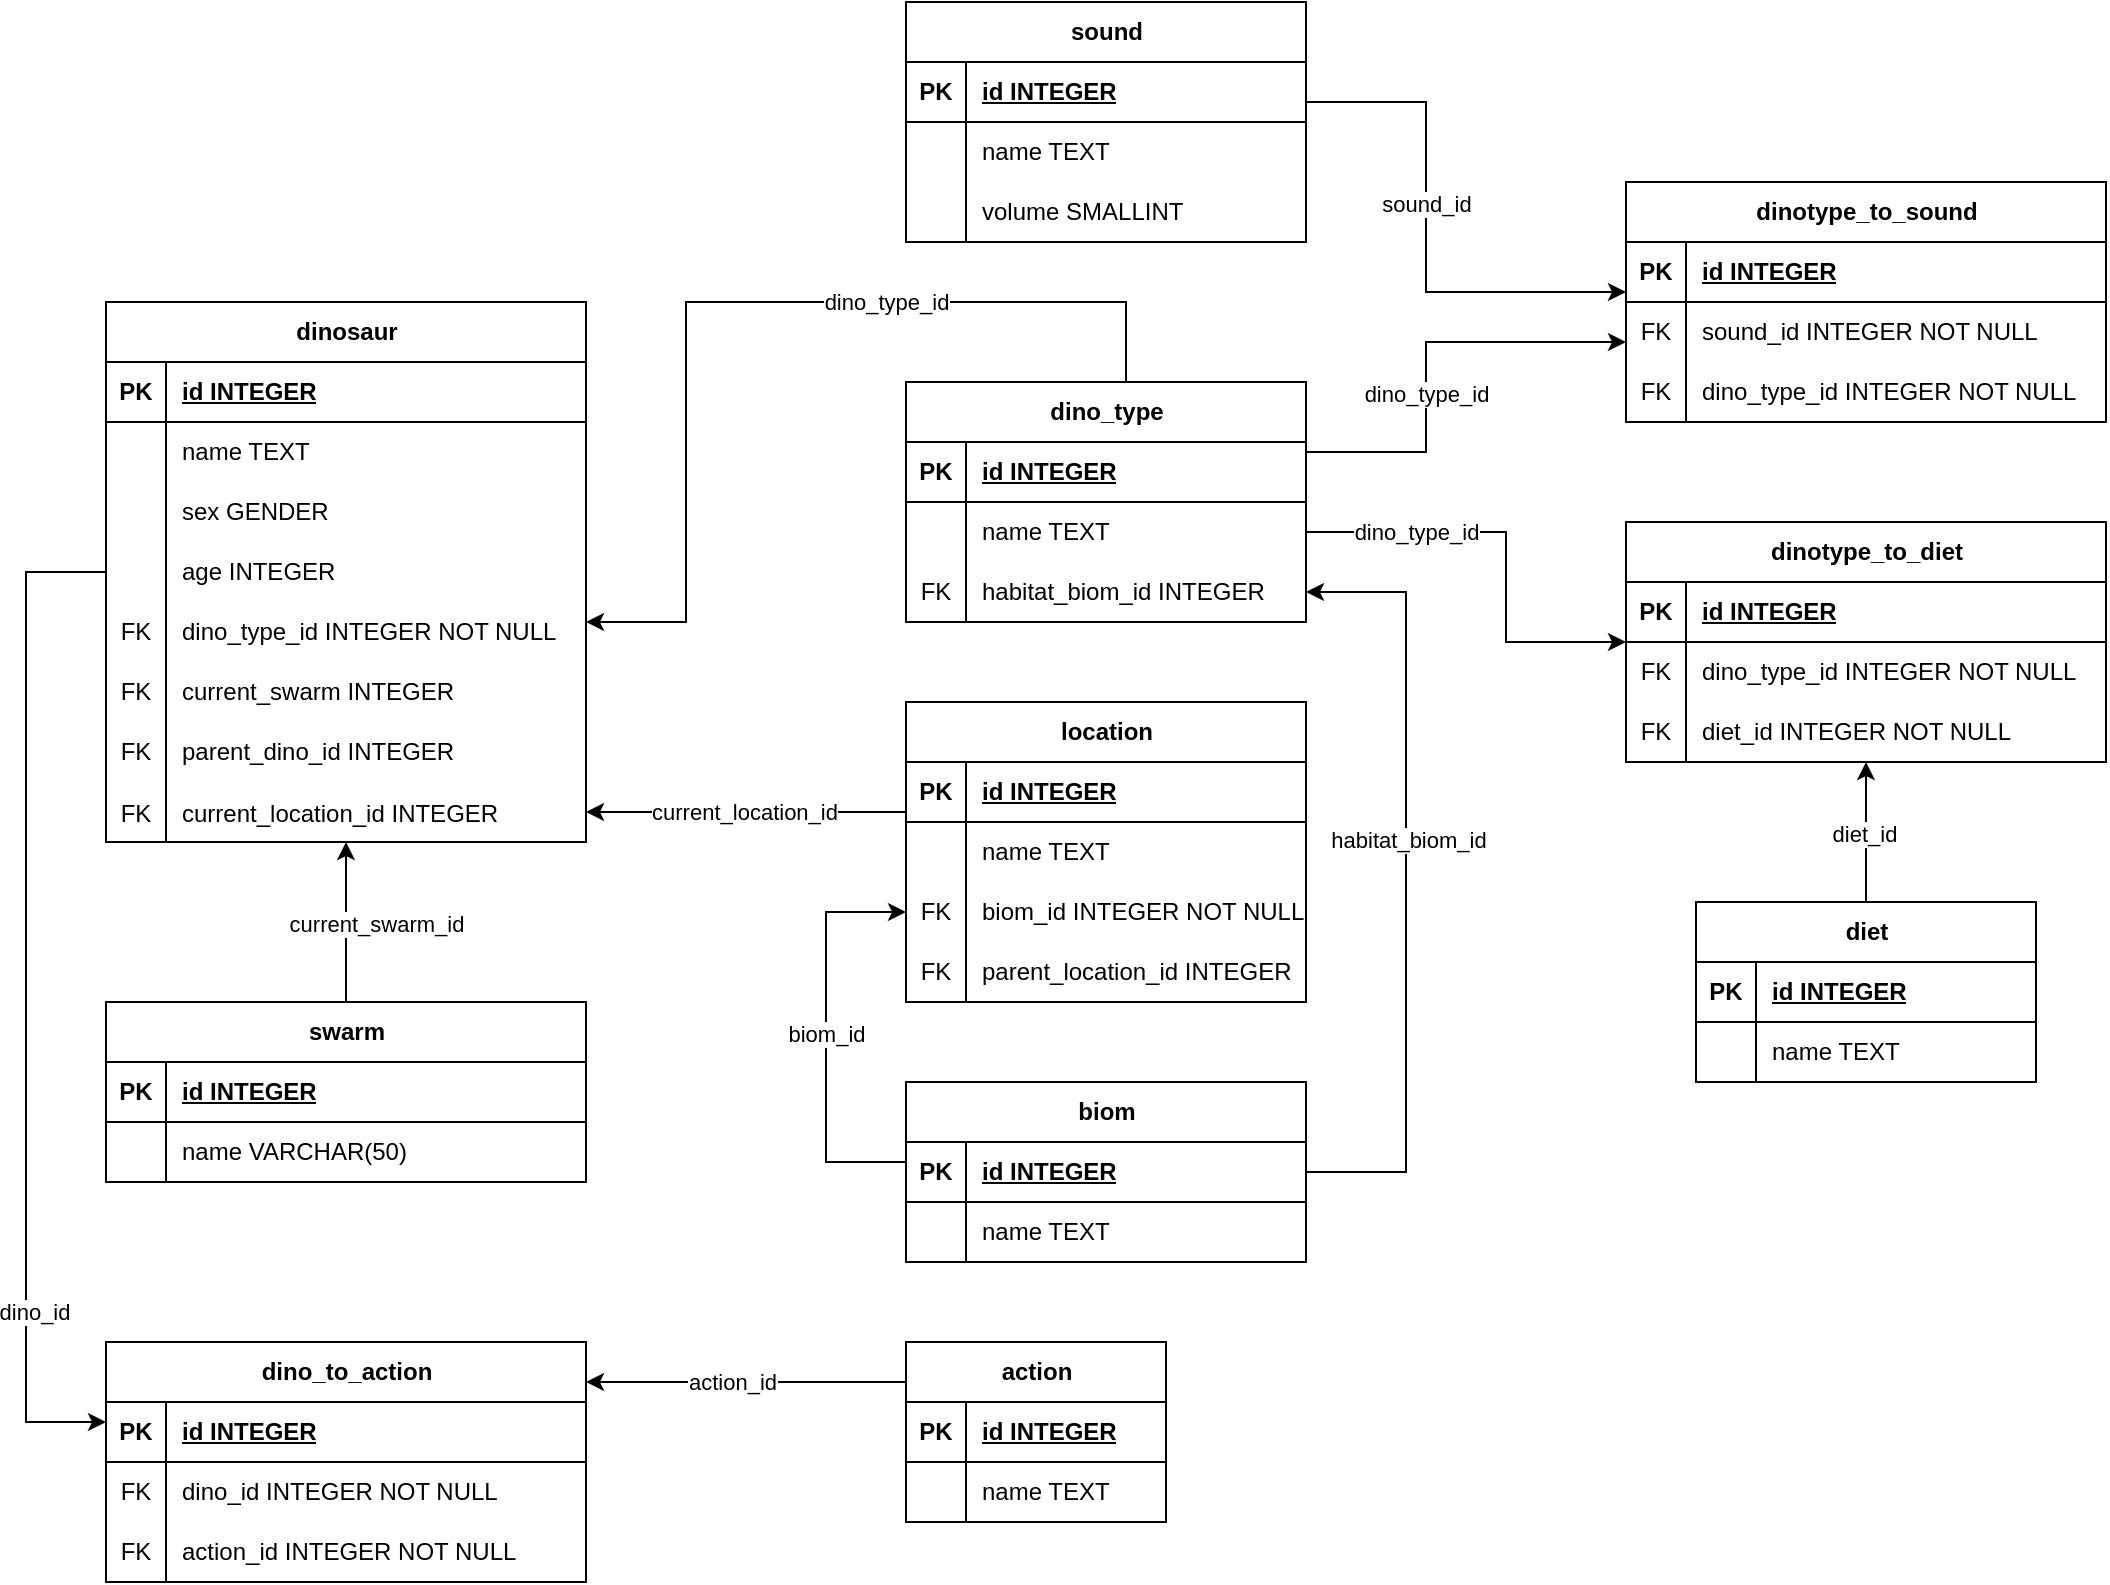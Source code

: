 <mxfile version="24.7.17">
  <diagram name="Страница — 1" id="tFJdSwRWNdkNcDaRXR78">
    <mxGraphModel dx="1434" dy="958" grid="1" gridSize="10" guides="1" tooltips="1" connect="1" arrows="1" fold="1" page="1" pageScale="1" pageWidth="1920" pageHeight="1200" math="0" shadow="0">
      <root>
        <mxCell id="0" />
        <mxCell id="1" parent="0" />
        <mxCell id="rh10mPKVx6EUhQ6byCLZ-1" style="edgeStyle=orthogonalEdgeStyle;rounded=0;orthogonalLoop=1;jettySize=auto;html=1;strokeColor=default;align=center;verticalAlign=middle;fontFamily=Helvetica;fontSize=11;fontColor=default;labelBackgroundColor=default;startArrow=classic;startFill=1;endArrow=none;endFill=0;" parent="1" source="rh10mPKVx6EUhQ6byCLZ-5" target="rh10mPKVx6EUhQ6byCLZ-47" edge="1">
          <mxGeometry relative="1" as="geometry">
            <Array as="points">
              <mxPoint x="640" y="640" />
              <mxPoint x="640" y="640" />
            </Array>
          </mxGeometry>
        </mxCell>
        <mxCell id="rh10mPKVx6EUhQ6byCLZ-2" value="current_swarm_id" style="edgeLabel;html=1;align=center;verticalAlign=middle;resizable=0;points=[];rounded=0;strokeColor=default;fontFamily=Helvetica;fontSize=11;fontColor=default;labelBackgroundColor=default;" parent="rh10mPKVx6EUhQ6byCLZ-1" vertex="1" connectable="0">
          <mxGeometry x="0.409" y="3" relative="1" as="geometry">
            <mxPoint x="12" y="-16" as="offset" />
          </mxGeometry>
        </mxCell>
        <mxCell id="rh10mPKVx6EUhQ6byCLZ-3" style="edgeStyle=orthogonalEdgeStyle;rounded=0;orthogonalLoop=1;jettySize=auto;html=1;strokeColor=default;align=center;verticalAlign=middle;fontFamily=Helvetica;fontSize=11;fontColor=default;labelBackgroundColor=default;startArrow=none;startFill=0;endArrow=classic;endFill=1;" parent="1" source="rh10mPKVx6EUhQ6byCLZ-5" target="rh10mPKVx6EUhQ6byCLZ-111" edge="1">
          <mxGeometry relative="1" as="geometry">
            <Array as="points">
              <mxPoint x="480" y="475" />
              <mxPoint x="480" y="900" />
            </Array>
          </mxGeometry>
        </mxCell>
        <mxCell id="rh10mPKVx6EUhQ6byCLZ-4" value="dino_id" style="edgeLabel;html=1;align=center;verticalAlign=middle;resizable=0;points=[];rounded=0;strokeColor=default;fontFamily=Helvetica;fontSize=11;fontColor=default;labelBackgroundColor=default;" parent="rh10mPKVx6EUhQ6byCLZ-3" vertex="1" connectable="0">
          <mxGeometry x="0.623" y="4" relative="1" as="geometry">
            <mxPoint as="offset" />
          </mxGeometry>
        </mxCell>
        <mxCell id="rh10mPKVx6EUhQ6byCLZ-5" value="dinosaur" style="shape=table;startSize=30;container=1;collapsible=1;childLayout=tableLayout;fixedRows=1;rowLines=0;fontStyle=1;align=center;resizeLast=1;html=1;" parent="1" vertex="1">
          <mxGeometry x="520" y="340" width="240" height="270" as="geometry" />
        </mxCell>
        <mxCell id="rh10mPKVx6EUhQ6byCLZ-6" value="" style="shape=tableRow;horizontal=0;startSize=0;swimlaneHead=0;swimlaneBody=0;fillColor=none;collapsible=0;dropTarget=0;points=[[0,0.5],[1,0.5]];portConstraint=eastwest;top=0;left=0;right=0;bottom=1;" parent="rh10mPKVx6EUhQ6byCLZ-5" vertex="1">
          <mxGeometry y="30" width="240" height="30" as="geometry" />
        </mxCell>
        <mxCell id="rh10mPKVx6EUhQ6byCLZ-7" value="PK" style="shape=partialRectangle;connectable=0;fillColor=none;top=0;left=0;bottom=0;right=0;fontStyle=1;overflow=hidden;whiteSpace=wrap;html=1;" parent="rh10mPKVx6EUhQ6byCLZ-6" vertex="1">
          <mxGeometry width="30" height="30" as="geometry">
            <mxRectangle width="30" height="30" as="alternateBounds" />
          </mxGeometry>
        </mxCell>
        <mxCell id="rh10mPKVx6EUhQ6byCLZ-8" value="id INTEGER" style="shape=partialRectangle;connectable=0;fillColor=none;top=0;left=0;bottom=0;right=0;align=left;spacingLeft=6;fontStyle=5;overflow=hidden;whiteSpace=wrap;html=1;" parent="rh10mPKVx6EUhQ6byCLZ-6" vertex="1">
          <mxGeometry x="30" width="210" height="30" as="geometry">
            <mxRectangle width="210" height="30" as="alternateBounds" />
          </mxGeometry>
        </mxCell>
        <mxCell id="rh10mPKVx6EUhQ6byCLZ-9" value="" style="shape=tableRow;horizontal=0;startSize=0;swimlaneHead=0;swimlaneBody=0;fillColor=none;collapsible=0;dropTarget=0;points=[[0,0.5],[1,0.5]];portConstraint=eastwest;top=0;left=0;right=0;bottom=0;" parent="rh10mPKVx6EUhQ6byCLZ-5" vertex="1">
          <mxGeometry y="60" width="240" height="30" as="geometry" />
        </mxCell>
        <mxCell id="rh10mPKVx6EUhQ6byCLZ-10" value="" style="shape=partialRectangle;connectable=0;fillColor=none;top=0;left=0;bottom=0;right=0;editable=1;overflow=hidden;whiteSpace=wrap;html=1;" parent="rh10mPKVx6EUhQ6byCLZ-9" vertex="1">
          <mxGeometry width="30" height="30" as="geometry">
            <mxRectangle width="30" height="30" as="alternateBounds" />
          </mxGeometry>
        </mxCell>
        <mxCell id="rh10mPKVx6EUhQ6byCLZ-11" value="name TEXT" style="shape=partialRectangle;connectable=0;fillColor=none;top=0;left=0;bottom=0;right=0;align=left;spacingLeft=6;overflow=hidden;whiteSpace=wrap;html=1;" parent="rh10mPKVx6EUhQ6byCLZ-9" vertex="1">
          <mxGeometry x="30" width="210" height="30" as="geometry">
            <mxRectangle width="210" height="30" as="alternateBounds" />
          </mxGeometry>
        </mxCell>
        <mxCell id="rh10mPKVx6EUhQ6byCLZ-12" value="" style="shape=tableRow;horizontal=0;startSize=0;swimlaneHead=0;swimlaneBody=0;fillColor=none;collapsible=0;dropTarget=0;points=[[0,0.5],[1,0.5]];portConstraint=eastwest;top=0;left=0;right=0;bottom=0;" parent="rh10mPKVx6EUhQ6byCLZ-5" vertex="1">
          <mxGeometry y="90" width="240" height="30" as="geometry" />
        </mxCell>
        <mxCell id="rh10mPKVx6EUhQ6byCLZ-13" value="" style="shape=partialRectangle;connectable=0;fillColor=none;top=0;left=0;bottom=0;right=0;editable=1;overflow=hidden;whiteSpace=wrap;html=1;" parent="rh10mPKVx6EUhQ6byCLZ-12" vertex="1">
          <mxGeometry width="30" height="30" as="geometry">
            <mxRectangle width="30" height="30" as="alternateBounds" />
          </mxGeometry>
        </mxCell>
        <mxCell id="rh10mPKVx6EUhQ6byCLZ-14" value="sex GENDER" style="shape=partialRectangle;connectable=0;fillColor=none;top=0;left=0;bottom=0;right=0;align=left;spacingLeft=6;overflow=hidden;whiteSpace=wrap;html=1;" parent="rh10mPKVx6EUhQ6byCLZ-12" vertex="1">
          <mxGeometry x="30" width="210" height="30" as="geometry">
            <mxRectangle width="210" height="30" as="alternateBounds" />
          </mxGeometry>
        </mxCell>
        <mxCell id="rh10mPKVx6EUhQ6byCLZ-15" value="" style="shape=tableRow;horizontal=0;startSize=0;swimlaneHead=0;swimlaneBody=0;fillColor=none;collapsible=0;dropTarget=0;points=[[0,0.5],[1,0.5]];portConstraint=eastwest;top=0;left=0;right=0;bottom=0;" parent="rh10mPKVx6EUhQ6byCLZ-5" vertex="1">
          <mxGeometry y="120" width="240" height="30" as="geometry" />
        </mxCell>
        <mxCell id="rh10mPKVx6EUhQ6byCLZ-16" value="" style="shape=partialRectangle;connectable=0;fillColor=none;top=0;left=0;bottom=0;right=0;editable=1;overflow=hidden;whiteSpace=wrap;html=1;" parent="rh10mPKVx6EUhQ6byCLZ-15" vertex="1">
          <mxGeometry width="30" height="30" as="geometry">
            <mxRectangle width="30" height="30" as="alternateBounds" />
          </mxGeometry>
        </mxCell>
        <mxCell id="rh10mPKVx6EUhQ6byCLZ-17" value="age INTEGER" style="shape=partialRectangle;connectable=0;fillColor=none;top=0;left=0;bottom=0;right=0;align=left;spacingLeft=6;overflow=hidden;whiteSpace=wrap;html=1;" parent="rh10mPKVx6EUhQ6byCLZ-15" vertex="1">
          <mxGeometry x="30" width="210" height="30" as="geometry">
            <mxRectangle width="210" height="30" as="alternateBounds" />
          </mxGeometry>
        </mxCell>
        <mxCell id="rh10mPKVx6EUhQ6byCLZ-18" value="" style="shape=tableRow;horizontal=0;startSize=0;swimlaneHead=0;swimlaneBody=0;fillColor=none;collapsible=0;dropTarget=0;points=[[0,0.5],[1,0.5]];portConstraint=eastwest;top=0;left=0;right=0;bottom=0;" parent="rh10mPKVx6EUhQ6byCLZ-5" vertex="1">
          <mxGeometry y="150" width="240" height="30" as="geometry" />
        </mxCell>
        <mxCell id="rh10mPKVx6EUhQ6byCLZ-19" value="FK" style="shape=partialRectangle;connectable=0;fillColor=none;top=0;left=0;bottom=0;right=0;fontStyle=0;overflow=hidden;whiteSpace=wrap;html=1;" parent="rh10mPKVx6EUhQ6byCLZ-18" vertex="1">
          <mxGeometry width="30" height="30" as="geometry">
            <mxRectangle width="30" height="30" as="alternateBounds" />
          </mxGeometry>
        </mxCell>
        <mxCell id="rh10mPKVx6EUhQ6byCLZ-20" value="dino_type_id INTEGER NOT NULL" style="shape=partialRectangle;connectable=0;fillColor=none;top=0;left=0;bottom=0;right=0;align=left;spacingLeft=6;fontStyle=0;overflow=hidden;whiteSpace=wrap;html=1;" parent="rh10mPKVx6EUhQ6byCLZ-18" vertex="1">
          <mxGeometry x="30" width="210" height="30" as="geometry">
            <mxRectangle width="210" height="30" as="alternateBounds" />
          </mxGeometry>
        </mxCell>
        <mxCell id="rh10mPKVx6EUhQ6byCLZ-21" value="" style="shape=tableRow;horizontal=0;startSize=0;swimlaneHead=0;swimlaneBody=0;fillColor=none;collapsible=0;dropTarget=0;points=[[0,0.5],[1,0.5]];portConstraint=eastwest;top=0;left=0;right=0;bottom=0;" parent="rh10mPKVx6EUhQ6byCLZ-5" vertex="1">
          <mxGeometry y="180" width="240" height="30" as="geometry" />
        </mxCell>
        <mxCell id="rh10mPKVx6EUhQ6byCLZ-22" value="FK" style="shape=partialRectangle;connectable=0;fillColor=none;top=0;left=0;bottom=0;right=0;fontStyle=0;overflow=hidden;whiteSpace=wrap;html=1;" parent="rh10mPKVx6EUhQ6byCLZ-21" vertex="1">
          <mxGeometry width="30" height="30" as="geometry">
            <mxRectangle width="30" height="30" as="alternateBounds" />
          </mxGeometry>
        </mxCell>
        <mxCell id="rh10mPKVx6EUhQ6byCLZ-23" value="current_swarm INTEGER" style="shape=partialRectangle;connectable=0;fillColor=none;top=0;left=0;bottom=0;right=0;align=left;spacingLeft=6;fontStyle=0;overflow=hidden;whiteSpace=wrap;html=1;" parent="rh10mPKVx6EUhQ6byCLZ-21" vertex="1">
          <mxGeometry x="30" width="210" height="30" as="geometry">
            <mxRectangle width="210" height="30" as="alternateBounds" />
          </mxGeometry>
        </mxCell>
        <mxCell id="rh10mPKVx6EUhQ6byCLZ-24" value="" style="shape=tableRow;horizontal=0;startSize=0;swimlaneHead=0;swimlaneBody=0;fillColor=none;collapsible=0;dropTarget=0;points=[[0,0.5],[1,0.5]];portConstraint=eastwest;top=0;left=0;right=0;bottom=0;" parent="rh10mPKVx6EUhQ6byCLZ-5" vertex="1">
          <mxGeometry y="210" width="240" height="30" as="geometry" />
        </mxCell>
        <mxCell id="rh10mPKVx6EUhQ6byCLZ-25" value="FK" style="shape=partialRectangle;connectable=0;fillColor=none;top=0;left=0;bottom=0;right=0;fontStyle=0;overflow=hidden;whiteSpace=wrap;html=1;" parent="rh10mPKVx6EUhQ6byCLZ-24" vertex="1">
          <mxGeometry width="30" height="30" as="geometry">
            <mxRectangle width="30" height="30" as="alternateBounds" />
          </mxGeometry>
        </mxCell>
        <mxCell id="rh10mPKVx6EUhQ6byCLZ-26" value="parent_dino_id INTEGER" style="shape=partialRectangle;connectable=0;fillColor=none;top=0;left=0;bottom=0;right=0;align=left;spacingLeft=6;fontStyle=0;overflow=hidden;whiteSpace=wrap;html=1;" parent="rh10mPKVx6EUhQ6byCLZ-24" vertex="1">
          <mxGeometry x="30" width="210" height="30" as="geometry">
            <mxRectangle width="210" height="30" as="alternateBounds" />
          </mxGeometry>
        </mxCell>
        <mxCell id="rh10mPKVx6EUhQ6byCLZ-27" value="" style="shape=tableRow;horizontal=0;startSize=0;swimlaneHead=0;swimlaneBody=0;fillColor=none;collapsible=0;dropTarget=0;points=[[0,0.5],[1,0.5]];portConstraint=eastwest;top=0;left=0;right=0;bottom=0;" parent="rh10mPKVx6EUhQ6byCLZ-5" vertex="1">
          <mxGeometry y="240" width="240" height="30" as="geometry" />
        </mxCell>
        <mxCell id="rh10mPKVx6EUhQ6byCLZ-28" value="FK" style="shape=partialRectangle;connectable=0;fillColor=none;top=0;left=0;bottom=0;right=0;editable=1;overflow=hidden;" parent="rh10mPKVx6EUhQ6byCLZ-27" vertex="1">
          <mxGeometry width="30" height="30" as="geometry">
            <mxRectangle width="30" height="30" as="alternateBounds" />
          </mxGeometry>
        </mxCell>
        <mxCell id="rh10mPKVx6EUhQ6byCLZ-29" value="current_location_id INTEGER" style="shape=partialRectangle;connectable=0;fillColor=none;top=0;left=0;bottom=0;right=0;align=left;spacingLeft=6;overflow=hidden;" parent="rh10mPKVx6EUhQ6byCLZ-27" vertex="1">
          <mxGeometry x="30" width="210" height="30" as="geometry">
            <mxRectangle width="210" height="30" as="alternateBounds" />
          </mxGeometry>
        </mxCell>
        <mxCell id="rh10mPKVx6EUhQ6byCLZ-30" style="edgeStyle=orthogonalEdgeStyle;rounded=0;orthogonalLoop=1;jettySize=auto;html=1;endArrow=classic;endFill=1;startArrow=none;startFill=0;" parent="1" source="rh10mPKVx6EUhQ6byCLZ-34" target="rh10mPKVx6EUhQ6byCLZ-5" edge="1">
          <mxGeometry relative="1" as="geometry">
            <Array as="points">
              <mxPoint x="1030" y="340" />
              <mxPoint x="810" y="340" />
              <mxPoint x="810" y="500" />
            </Array>
          </mxGeometry>
        </mxCell>
        <mxCell id="rh10mPKVx6EUhQ6byCLZ-31" value="dino_type_id" style="edgeLabel;html=1;align=center;verticalAlign=middle;resizable=0;points=[];" parent="rh10mPKVx6EUhQ6byCLZ-30" vertex="1" connectable="0">
          <mxGeometry x="0.012" relative="1" as="geometry">
            <mxPoint x="78" as="offset" />
          </mxGeometry>
        </mxCell>
        <mxCell id="rh10mPKVx6EUhQ6byCLZ-32" style="edgeStyle=orthogonalEdgeStyle;rounded=0;orthogonalLoop=1;jettySize=auto;html=1;strokeColor=default;align=center;verticalAlign=middle;fontFamily=Helvetica;fontSize=11;fontColor=default;labelBackgroundColor=default;startArrow=none;startFill=0;endArrow=classic;endFill=1;" parent="1" source="rh10mPKVx6EUhQ6byCLZ-34" target="rh10mPKVx6EUhQ6byCLZ-90" edge="1">
          <mxGeometry relative="1" as="geometry">
            <Array as="points">
              <mxPoint x="1180" y="415" />
              <mxPoint x="1180" y="360" />
            </Array>
          </mxGeometry>
        </mxCell>
        <mxCell id="rh10mPKVx6EUhQ6byCLZ-33" value="dino_type_id" style="edgeLabel;html=1;align=center;verticalAlign=middle;resizable=0;points=[];" parent="rh10mPKVx6EUhQ6byCLZ-32" vertex="1" connectable="0">
          <mxGeometry x="-0.03" relative="1" as="geometry">
            <mxPoint y="15" as="offset" />
          </mxGeometry>
        </mxCell>
        <mxCell id="rh10mPKVx6EUhQ6byCLZ-34" value="dino_type" style="shape=table;startSize=30;container=1;collapsible=1;childLayout=tableLayout;fixedRows=1;rowLines=0;fontStyle=1;align=center;resizeLast=1;html=1;" parent="1" vertex="1">
          <mxGeometry x="920" y="380" width="200" height="120" as="geometry" />
        </mxCell>
        <mxCell id="rh10mPKVx6EUhQ6byCLZ-35" value="" style="shape=tableRow;horizontal=0;startSize=0;swimlaneHead=0;swimlaneBody=0;fillColor=none;collapsible=0;dropTarget=0;points=[[0,0.5],[1,0.5]];portConstraint=eastwest;top=0;left=0;right=0;bottom=1;" parent="rh10mPKVx6EUhQ6byCLZ-34" vertex="1">
          <mxGeometry y="30" width="200" height="30" as="geometry" />
        </mxCell>
        <mxCell id="rh10mPKVx6EUhQ6byCLZ-36" value="PK" style="shape=partialRectangle;connectable=0;fillColor=none;top=0;left=0;bottom=0;right=0;fontStyle=1;overflow=hidden;whiteSpace=wrap;html=1;" parent="rh10mPKVx6EUhQ6byCLZ-35" vertex="1">
          <mxGeometry width="30" height="30" as="geometry">
            <mxRectangle width="30" height="30" as="alternateBounds" />
          </mxGeometry>
        </mxCell>
        <mxCell id="rh10mPKVx6EUhQ6byCLZ-37" value="id INTEGER" style="shape=partialRectangle;connectable=0;fillColor=none;top=0;left=0;bottom=0;right=0;align=left;spacingLeft=6;fontStyle=5;overflow=hidden;whiteSpace=wrap;html=1;" parent="rh10mPKVx6EUhQ6byCLZ-35" vertex="1">
          <mxGeometry x="30" width="170" height="30" as="geometry">
            <mxRectangle width="170" height="30" as="alternateBounds" />
          </mxGeometry>
        </mxCell>
        <mxCell id="rh10mPKVx6EUhQ6byCLZ-38" value="" style="shape=tableRow;horizontal=0;startSize=0;swimlaneHead=0;swimlaneBody=0;fillColor=none;collapsible=0;dropTarget=0;points=[[0,0.5],[1,0.5]];portConstraint=eastwest;top=0;left=0;right=0;bottom=0;" parent="rh10mPKVx6EUhQ6byCLZ-34" vertex="1">
          <mxGeometry y="60" width="200" height="30" as="geometry" />
        </mxCell>
        <mxCell id="rh10mPKVx6EUhQ6byCLZ-39" value="" style="shape=partialRectangle;connectable=0;fillColor=none;top=0;left=0;bottom=0;right=0;editable=1;overflow=hidden;whiteSpace=wrap;html=1;" parent="rh10mPKVx6EUhQ6byCLZ-38" vertex="1">
          <mxGeometry width="30" height="30" as="geometry">
            <mxRectangle width="30" height="30" as="alternateBounds" />
          </mxGeometry>
        </mxCell>
        <mxCell id="rh10mPKVx6EUhQ6byCLZ-40" value="name TEXT" style="shape=partialRectangle;connectable=0;fillColor=none;top=0;left=0;bottom=0;right=0;align=left;spacingLeft=6;overflow=hidden;whiteSpace=wrap;html=1;" parent="rh10mPKVx6EUhQ6byCLZ-38" vertex="1">
          <mxGeometry x="30" width="170" height="30" as="geometry">
            <mxRectangle width="170" height="30" as="alternateBounds" />
          </mxGeometry>
        </mxCell>
        <mxCell id="rh10mPKVx6EUhQ6byCLZ-44" value="" style="shape=tableRow;horizontal=0;startSize=0;swimlaneHead=0;swimlaneBody=0;fillColor=none;collapsible=0;dropTarget=0;points=[[0,0.5],[1,0.5]];portConstraint=eastwest;top=0;left=0;right=0;bottom=0;" parent="rh10mPKVx6EUhQ6byCLZ-34" vertex="1">
          <mxGeometry y="90" width="200" height="30" as="geometry" />
        </mxCell>
        <mxCell id="rh10mPKVx6EUhQ6byCLZ-45" value="FK" style="shape=partialRectangle;connectable=0;fillColor=none;top=0;left=0;bottom=0;right=0;editable=1;overflow=hidden;whiteSpace=wrap;html=1;" parent="rh10mPKVx6EUhQ6byCLZ-44" vertex="1">
          <mxGeometry width="30" height="30" as="geometry">
            <mxRectangle width="30" height="30" as="alternateBounds" />
          </mxGeometry>
        </mxCell>
        <mxCell id="rh10mPKVx6EUhQ6byCLZ-46" value="habitat_biom_id INTEGER" style="shape=partialRectangle;connectable=0;fillColor=none;top=0;left=0;bottom=0;right=0;align=left;spacingLeft=6;overflow=hidden;whiteSpace=wrap;html=1;" parent="rh10mPKVx6EUhQ6byCLZ-44" vertex="1">
          <mxGeometry x="30" width="170" height="30" as="geometry">
            <mxRectangle width="170" height="30" as="alternateBounds" />
          </mxGeometry>
        </mxCell>
        <mxCell id="rh10mPKVx6EUhQ6byCLZ-47" value="swarm" style="shape=table;startSize=30;container=1;collapsible=0;childLayout=tableLayout;fixedRows=0;rowLines=0;fontStyle=1;align=center;resizeLast=0;html=1;enumerate=0;resizeHeight=1;" parent="1" vertex="1">
          <mxGeometry x="520" y="690" width="240" height="90" as="geometry" />
        </mxCell>
        <mxCell id="rh10mPKVx6EUhQ6byCLZ-48" value="" style="shape=tableRow;horizontal=0;startSize=0;swimlaneHead=0;swimlaneBody=0;fillColor=none;collapsible=0;dropTarget=0;points=[[0,0.5],[1,0.5]];portConstraint=eastwest;top=0;left=0;right=0;bottom=1;" parent="rh10mPKVx6EUhQ6byCLZ-47" vertex="1">
          <mxGeometry y="30" width="240" height="30" as="geometry" />
        </mxCell>
        <mxCell id="rh10mPKVx6EUhQ6byCLZ-49" value="PK" style="shape=partialRectangle;connectable=0;fillColor=none;top=0;left=0;bottom=0;right=0;fontStyle=1;overflow=hidden;whiteSpace=wrap;html=1;" parent="rh10mPKVx6EUhQ6byCLZ-48" vertex="1">
          <mxGeometry width="30" height="30" as="geometry">
            <mxRectangle width="30" height="30" as="alternateBounds" />
          </mxGeometry>
        </mxCell>
        <mxCell id="rh10mPKVx6EUhQ6byCLZ-50" value="id INTEGER" style="shape=partialRectangle;connectable=0;fillColor=none;top=0;left=0;bottom=0;right=0;align=left;spacingLeft=6;fontStyle=5;overflow=hidden;whiteSpace=wrap;html=1;" parent="rh10mPKVx6EUhQ6byCLZ-48" vertex="1">
          <mxGeometry x="30" width="210" height="30" as="geometry">
            <mxRectangle width="210" height="30" as="alternateBounds" />
          </mxGeometry>
        </mxCell>
        <mxCell id="rh10mPKVx6EUhQ6byCLZ-51" value="" style="shape=tableRow;horizontal=0;startSize=0;swimlaneHead=0;swimlaneBody=0;fillColor=none;collapsible=0;dropTarget=0;points=[[0,0.5],[1,0.5]];portConstraint=eastwest;top=0;left=0;right=0;bottom=0;" parent="rh10mPKVx6EUhQ6byCLZ-47" vertex="1">
          <mxGeometry y="60" width="240" height="30" as="geometry" />
        </mxCell>
        <mxCell id="rh10mPKVx6EUhQ6byCLZ-52" value="" style="shape=partialRectangle;connectable=0;fillColor=none;top=0;left=0;bottom=0;right=0;editable=1;overflow=hidden;whiteSpace=wrap;html=1;" parent="rh10mPKVx6EUhQ6byCLZ-51" vertex="1">
          <mxGeometry width="30" height="30" as="geometry">
            <mxRectangle width="30" height="30" as="alternateBounds" />
          </mxGeometry>
        </mxCell>
        <mxCell id="rh10mPKVx6EUhQ6byCLZ-53" value="name VARCHAR(50)" style="shape=partialRectangle;connectable=0;fillColor=none;top=0;left=0;bottom=0;right=0;align=left;spacingLeft=6;overflow=hidden;whiteSpace=wrap;html=1;" parent="rh10mPKVx6EUhQ6byCLZ-51" vertex="1">
          <mxGeometry x="30" width="210" height="30" as="geometry">
            <mxRectangle width="210" height="30" as="alternateBounds" />
          </mxGeometry>
        </mxCell>
        <mxCell id="rh10mPKVx6EUhQ6byCLZ-54" style="edgeStyle=orthogonalEdgeStyle;rounded=0;orthogonalLoop=1;jettySize=auto;html=1;strokeColor=default;align=center;verticalAlign=middle;fontFamily=Helvetica;fontSize=11;fontColor=default;labelBackgroundColor=default;startArrow=none;startFill=0;endArrow=classic;endFill=1;" parent="1" source="rh10mPKVx6EUhQ6byCLZ-56" target="rh10mPKVx6EUhQ6byCLZ-27" edge="1">
          <mxGeometry relative="1" as="geometry">
            <Array as="points">
              <mxPoint x="840" y="595" />
              <mxPoint x="840" y="595" />
            </Array>
          </mxGeometry>
        </mxCell>
        <mxCell id="rh10mPKVx6EUhQ6byCLZ-55" value="current_location_id" style="edgeLabel;html=1;align=center;verticalAlign=middle;resizable=0;points=[];" parent="rh10mPKVx6EUhQ6byCLZ-54" vertex="1" connectable="0">
          <mxGeometry x="0.021" y="-1" relative="1" as="geometry">
            <mxPoint y="1" as="offset" />
          </mxGeometry>
        </mxCell>
        <mxCell id="rh10mPKVx6EUhQ6byCLZ-56" value="location" style="shape=table;startSize=30;container=1;collapsible=1;childLayout=tableLayout;fixedRows=1;rowLines=0;fontStyle=1;align=center;resizeLast=1;html=1;" parent="1" vertex="1">
          <mxGeometry x="920" y="540" width="200" height="150" as="geometry" />
        </mxCell>
        <mxCell id="rh10mPKVx6EUhQ6byCLZ-57" value="" style="shape=tableRow;horizontal=0;startSize=0;swimlaneHead=0;swimlaneBody=0;fillColor=none;collapsible=0;dropTarget=0;points=[[0,0.5],[1,0.5]];portConstraint=eastwest;top=0;left=0;right=0;bottom=1;" parent="rh10mPKVx6EUhQ6byCLZ-56" vertex="1">
          <mxGeometry y="30" width="200" height="30" as="geometry" />
        </mxCell>
        <mxCell id="rh10mPKVx6EUhQ6byCLZ-58" value="PK" style="shape=partialRectangle;connectable=0;fillColor=none;top=0;left=0;bottom=0;right=0;fontStyle=1;overflow=hidden;whiteSpace=wrap;html=1;" parent="rh10mPKVx6EUhQ6byCLZ-57" vertex="1">
          <mxGeometry width="30" height="30" as="geometry">
            <mxRectangle width="30" height="30" as="alternateBounds" />
          </mxGeometry>
        </mxCell>
        <mxCell id="rh10mPKVx6EUhQ6byCLZ-59" value="id INTEGER" style="shape=partialRectangle;connectable=0;fillColor=none;top=0;left=0;bottom=0;right=0;align=left;spacingLeft=6;fontStyle=5;overflow=hidden;whiteSpace=wrap;html=1;" parent="rh10mPKVx6EUhQ6byCLZ-57" vertex="1">
          <mxGeometry x="30" width="170" height="30" as="geometry">
            <mxRectangle width="170" height="30" as="alternateBounds" />
          </mxGeometry>
        </mxCell>
        <mxCell id="rh10mPKVx6EUhQ6byCLZ-60" value="" style="shape=tableRow;horizontal=0;startSize=0;swimlaneHead=0;swimlaneBody=0;fillColor=none;collapsible=0;dropTarget=0;points=[[0,0.5],[1,0.5]];portConstraint=eastwest;top=0;left=0;right=0;bottom=0;" parent="rh10mPKVx6EUhQ6byCLZ-56" vertex="1">
          <mxGeometry y="60" width="200" height="30" as="geometry" />
        </mxCell>
        <mxCell id="rh10mPKVx6EUhQ6byCLZ-61" value="" style="shape=partialRectangle;connectable=0;fillColor=none;top=0;left=0;bottom=0;right=0;editable=1;overflow=hidden;whiteSpace=wrap;html=1;" parent="rh10mPKVx6EUhQ6byCLZ-60" vertex="1">
          <mxGeometry width="30" height="30" as="geometry">
            <mxRectangle width="30" height="30" as="alternateBounds" />
          </mxGeometry>
        </mxCell>
        <mxCell id="rh10mPKVx6EUhQ6byCLZ-62" value="name TEXT" style="shape=partialRectangle;connectable=0;fillColor=none;top=0;left=0;bottom=0;right=0;align=left;spacingLeft=6;overflow=hidden;whiteSpace=wrap;html=1;noLabel=0;portConstraintRotation=0;" parent="rh10mPKVx6EUhQ6byCLZ-60" vertex="1">
          <mxGeometry x="30" width="170" height="30" as="geometry">
            <mxRectangle width="170" height="30" as="alternateBounds" />
          </mxGeometry>
        </mxCell>
        <mxCell id="rh10mPKVx6EUhQ6byCLZ-63" value="" style="shape=tableRow;horizontal=0;startSize=0;swimlaneHead=0;swimlaneBody=0;fillColor=none;collapsible=0;dropTarget=0;points=[[0,0.5],[1,0.5]];portConstraint=eastwest;top=0;left=0;right=0;bottom=0;" parent="rh10mPKVx6EUhQ6byCLZ-56" vertex="1">
          <mxGeometry y="90" width="200" height="30" as="geometry" />
        </mxCell>
        <mxCell id="rh10mPKVx6EUhQ6byCLZ-64" value="FK" style="shape=partialRectangle;connectable=0;fillColor=none;top=0;left=0;bottom=0;right=0;editable=1;overflow=hidden;whiteSpace=wrap;html=1;" parent="rh10mPKVx6EUhQ6byCLZ-63" vertex="1">
          <mxGeometry width="30" height="30" as="geometry">
            <mxRectangle width="30" height="30" as="alternateBounds" />
          </mxGeometry>
        </mxCell>
        <mxCell id="rh10mPKVx6EUhQ6byCLZ-65" value="biom_id INTEGER NOT NULL" style="shape=partialRectangle;connectable=0;fillColor=none;top=0;left=0;bottom=0;right=0;align=left;spacingLeft=6;overflow=hidden;whiteSpace=wrap;html=1;" parent="rh10mPKVx6EUhQ6byCLZ-63" vertex="1">
          <mxGeometry x="30" width="170" height="30" as="geometry">
            <mxRectangle width="170" height="30" as="alternateBounds" />
          </mxGeometry>
        </mxCell>
        <mxCell id="rh10mPKVx6EUhQ6byCLZ-66" style="shape=tableRow;horizontal=0;startSize=0;swimlaneHead=0;swimlaneBody=0;fillColor=none;collapsible=0;dropTarget=0;points=[[0,0.5],[1,0.5]];portConstraint=eastwest;top=0;left=0;right=0;bottom=0;" parent="rh10mPKVx6EUhQ6byCLZ-56" vertex="1">
          <mxGeometry y="120" width="200" height="30" as="geometry" />
        </mxCell>
        <mxCell id="rh10mPKVx6EUhQ6byCLZ-67" value="FK" style="shape=partialRectangle;connectable=0;fillColor=none;top=0;left=0;bottom=0;right=0;editable=1;overflow=hidden;whiteSpace=wrap;html=1;" parent="rh10mPKVx6EUhQ6byCLZ-66" vertex="1">
          <mxGeometry width="30" height="30" as="geometry">
            <mxRectangle width="30" height="30" as="alternateBounds" />
          </mxGeometry>
        </mxCell>
        <mxCell id="rh10mPKVx6EUhQ6byCLZ-68" value="parent_location_id INTEGER" style="shape=partialRectangle;connectable=0;fillColor=none;top=0;left=0;bottom=0;right=0;align=left;spacingLeft=6;overflow=hidden;whiteSpace=wrap;html=1;" parent="rh10mPKVx6EUhQ6byCLZ-66" vertex="1">
          <mxGeometry x="30" width="170" height="30" as="geometry">
            <mxRectangle width="170" height="30" as="alternateBounds" />
          </mxGeometry>
        </mxCell>
        <mxCell id="rh10mPKVx6EUhQ6byCLZ-69" style="edgeStyle=orthogonalEdgeStyle;rounded=0;orthogonalLoop=1;jettySize=auto;html=1;strokeColor=default;align=center;verticalAlign=middle;fontFamily=Helvetica;fontSize=11;fontColor=default;labelBackgroundColor=default;startArrow=none;startFill=0;endArrow=classic;endFill=1;" parent="1" source="rh10mPKVx6EUhQ6byCLZ-71" target="rh10mPKVx6EUhQ6byCLZ-63" edge="1">
          <mxGeometry relative="1" as="geometry">
            <Array as="points">
              <mxPoint x="880" y="770" />
              <mxPoint x="880" y="645" />
            </Array>
          </mxGeometry>
        </mxCell>
        <mxCell id="rh10mPKVx6EUhQ6byCLZ-70" value="biom_id" style="edgeLabel;html=1;align=center;verticalAlign=middle;resizable=0;points=[];" parent="rh10mPKVx6EUhQ6byCLZ-69" vertex="1" connectable="0">
          <mxGeometry x="0.146" relative="1" as="geometry">
            <mxPoint y="13" as="offset" />
          </mxGeometry>
        </mxCell>
        <mxCell id="rh10mPKVx6EUhQ6byCLZ-71" value="biom" style="shape=table;startSize=30;container=1;collapsible=1;childLayout=tableLayout;fixedRows=1;rowLines=0;fontStyle=1;align=center;resizeLast=1;html=1;" parent="1" vertex="1">
          <mxGeometry x="920" y="730" width="200" height="90" as="geometry" />
        </mxCell>
        <mxCell id="rh10mPKVx6EUhQ6byCLZ-72" value="" style="shape=tableRow;horizontal=0;startSize=0;swimlaneHead=0;swimlaneBody=0;fillColor=none;collapsible=0;dropTarget=0;points=[[0,0.5],[1,0.5]];portConstraint=eastwest;top=0;left=0;right=0;bottom=1;" parent="rh10mPKVx6EUhQ6byCLZ-71" vertex="1">
          <mxGeometry y="30" width="200" height="30" as="geometry" />
        </mxCell>
        <mxCell id="rh10mPKVx6EUhQ6byCLZ-73" value="PK" style="shape=partialRectangle;connectable=0;fillColor=none;top=0;left=0;bottom=0;right=0;fontStyle=1;overflow=hidden;whiteSpace=wrap;html=1;" parent="rh10mPKVx6EUhQ6byCLZ-72" vertex="1">
          <mxGeometry width="30" height="30" as="geometry">
            <mxRectangle width="30" height="30" as="alternateBounds" />
          </mxGeometry>
        </mxCell>
        <mxCell id="rh10mPKVx6EUhQ6byCLZ-74" value="id INTEGER" style="shape=partialRectangle;connectable=0;fillColor=none;top=0;left=0;bottom=0;right=0;align=left;spacingLeft=6;fontStyle=5;overflow=hidden;whiteSpace=wrap;html=1;" parent="rh10mPKVx6EUhQ6byCLZ-72" vertex="1">
          <mxGeometry x="30" width="170" height="30" as="geometry">
            <mxRectangle width="170" height="30" as="alternateBounds" />
          </mxGeometry>
        </mxCell>
        <mxCell id="rh10mPKVx6EUhQ6byCLZ-75" value="" style="shape=tableRow;horizontal=0;startSize=0;swimlaneHead=0;swimlaneBody=0;fillColor=none;collapsible=0;dropTarget=0;points=[[0,0.5],[1,0.5]];portConstraint=eastwest;top=0;left=0;right=0;bottom=0;" parent="rh10mPKVx6EUhQ6byCLZ-71" vertex="1">
          <mxGeometry y="60" width="200" height="30" as="geometry" />
        </mxCell>
        <mxCell id="rh10mPKVx6EUhQ6byCLZ-76" value="" style="shape=partialRectangle;connectable=0;fillColor=none;top=0;left=0;bottom=0;right=0;editable=1;overflow=hidden;whiteSpace=wrap;html=1;" parent="rh10mPKVx6EUhQ6byCLZ-75" vertex="1">
          <mxGeometry width="30" height="30" as="geometry">
            <mxRectangle width="30" height="30" as="alternateBounds" />
          </mxGeometry>
        </mxCell>
        <mxCell id="rh10mPKVx6EUhQ6byCLZ-77" value="name TEXT" style="shape=partialRectangle;connectable=0;fillColor=none;top=0;left=0;bottom=0;right=0;align=left;spacingLeft=6;overflow=hidden;whiteSpace=wrap;html=1;noLabel=0;portConstraintRotation=0;" parent="rh10mPKVx6EUhQ6byCLZ-75" vertex="1">
          <mxGeometry x="30" width="170" height="30" as="geometry">
            <mxRectangle width="170" height="30" as="alternateBounds" />
          </mxGeometry>
        </mxCell>
        <mxCell id="rh10mPKVx6EUhQ6byCLZ-78" style="edgeStyle=orthogonalEdgeStyle;rounded=0;orthogonalLoop=1;jettySize=auto;html=1;strokeColor=default;align=center;verticalAlign=middle;fontFamily=Helvetica;fontSize=11;fontColor=default;labelBackgroundColor=default;startArrow=none;startFill=0;endArrow=classic;endFill=1;" parent="1" source="rh10mPKVx6EUhQ6byCLZ-80" target="rh10mPKVx6EUhQ6byCLZ-90" edge="1">
          <mxGeometry relative="1" as="geometry">
            <Array as="points">
              <mxPoint x="1180" y="240" />
              <mxPoint x="1180" y="335" />
            </Array>
          </mxGeometry>
        </mxCell>
        <mxCell id="rh10mPKVx6EUhQ6byCLZ-79" value="sound_id" style="edgeLabel;html=1;align=center;verticalAlign=middle;resizable=0;points=[];rounded=0;strokeColor=default;fontFamily=Helvetica;fontSize=11;fontColor=default;labelBackgroundColor=default;" parent="rh10mPKVx6EUhQ6byCLZ-78" vertex="1" connectable="0">
          <mxGeometry x="0.065" y="2" relative="1" as="geometry">
            <mxPoint x="-2" y="-25" as="offset" />
          </mxGeometry>
        </mxCell>
        <mxCell id="rh10mPKVx6EUhQ6byCLZ-80" value="sound" style="shape=table;startSize=30;container=1;collapsible=1;childLayout=tableLayout;fixedRows=1;rowLines=0;fontStyle=1;align=center;resizeLast=1;html=1;" parent="1" vertex="1">
          <mxGeometry x="920" y="190" width="200" height="120" as="geometry" />
        </mxCell>
        <mxCell id="rh10mPKVx6EUhQ6byCLZ-81" value="" style="shape=tableRow;horizontal=0;startSize=0;swimlaneHead=0;swimlaneBody=0;fillColor=none;collapsible=0;dropTarget=0;points=[[0,0.5],[1,0.5]];portConstraint=eastwest;top=0;left=0;right=0;bottom=1;" parent="rh10mPKVx6EUhQ6byCLZ-80" vertex="1">
          <mxGeometry y="30" width="200" height="30" as="geometry" />
        </mxCell>
        <mxCell id="rh10mPKVx6EUhQ6byCLZ-82" value="PK" style="shape=partialRectangle;connectable=0;fillColor=none;top=0;left=0;bottom=0;right=0;fontStyle=1;overflow=hidden;whiteSpace=wrap;html=1;" parent="rh10mPKVx6EUhQ6byCLZ-81" vertex="1">
          <mxGeometry width="30" height="30" as="geometry">
            <mxRectangle width="30" height="30" as="alternateBounds" />
          </mxGeometry>
        </mxCell>
        <mxCell id="rh10mPKVx6EUhQ6byCLZ-83" value="id INTEGER" style="shape=partialRectangle;connectable=0;fillColor=none;top=0;left=0;bottom=0;right=0;align=left;spacingLeft=6;fontStyle=5;overflow=hidden;whiteSpace=wrap;html=1;" parent="rh10mPKVx6EUhQ6byCLZ-81" vertex="1">
          <mxGeometry x="30" width="170" height="30" as="geometry">
            <mxRectangle width="170" height="30" as="alternateBounds" />
          </mxGeometry>
        </mxCell>
        <mxCell id="rh10mPKVx6EUhQ6byCLZ-84" value="" style="shape=tableRow;horizontal=0;startSize=0;swimlaneHead=0;swimlaneBody=0;fillColor=none;collapsible=0;dropTarget=0;points=[[0,0.5],[1,0.5]];portConstraint=eastwest;top=0;left=0;right=0;bottom=0;" parent="rh10mPKVx6EUhQ6byCLZ-80" vertex="1">
          <mxGeometry y="60" width="200" height="30" as="geometry" />
        </mxCell>
        <mxCell id="rh10mPKVx6EUhQ6byCLZ-85" value="" style="shape=partialRectangle;connectable=0;fillColor=none;top=0;left=0;bottom=0;right=0;editable=1;overflow=hidden;whiteSpace=wrap;html=1;" parent="rh10mPKVx6EUhQ6byCLZ-84" vertex="1">
          <mxGeometry width="30" height="30" as="geometry">
            <mxRectangle width="30" height="30" as="alternateBounds" />
          </mxGeometry>
        </mxCell>
        <mxCell id="rh10mPKVx6EUhQ6byCLZ-86" value="name TEXT" style="shape=partialRectangle;connectable=0;fillColor=none;top=0;left=0;bottom=0;right=0;align=left;spacingLeft=6;overflow=hidden;whiteSpace=wrap;html=1;noLabel=0;portConstraintRotation=0;" parent="rh10mPKVx6EUhQ6byCLZ-84" vertex="1">
          <mxGeometry x="30" width="170" height="30" as="geometry">
            <mxRectangle width="170" height="30" as="alternateBounds" />
          </mxGeometry>
        </mxCell>
        <mxCell id="rh10mPKVx6EUhQ6byCLZ-87" style="shape=tableRow;horizontal=0;startSize=0;swimlaneHead=0;swimlaneBody=0;fillColor=none;collapsible=0;dropTarget=0;points=[[0,0.5],[1,0.5]];portConstraint=eastwest;top=0;left=0;right=0;bottom=0;" parent="rh10mPKVx6EUhQ6byCLZ-80" vertex="1">
          <mxGeometry y="90" width="200" height="30" as="geometry" />
        </mxCell>
        <mxCell id="rh10mPKVx6EUhQ6byCLZ-88" style="shape=partialRectangle;connectable=0;fillColor=none;top=0;left=0;bottom=0;right=0;editable=1;overflow=hidden;whiteSpace=wrap;html=1;" parent="rh10mPKVx6EUhQ6byCLZ-87" vertex="1">
          <mxGeometry width="30" height="30" as="geometry">
            <mxRectangle width="30" height="30" as="alternateBounds" />
          </mxGeometry>
        </mxCell>
        <mxCell id="rh10mPKVx6EUhQ6byCLZ-89" value="volume SMALLINT" style="shape=partialRectangle;connectable=0;fillColor=none;top=0;left=0;bottom=0;right=0;align=left;spacingLeft=6;overflow=hidden;whiteSpace=wrap;html=1;noLabel=0;portConstraintRotation=0;" parent="rh10mPKVx6EUhQ6byCLZ-87" vertex="1">
          <mxGeometry x="30" width="170" height="30" as="geometry">
            <mxRectangle width="170" height="30" as="alternateBounds" />
          </mxGeometry>
        </mxCell>
        <mxCell id="rh10mPKVx6EUhQ6byCLZ-90" value="dinotype_to_sound" style="shape=table;startSize=30;container=1;collapsible=1;childLayout=tableLayout;fixedRows=1;rowLines=0;fontStyle=1;align=center;resizeLast=1;html=1;" parent="1" vertex="1">
          <mxGeometry x="1280" y="280" width="240" height="120" as="geometry" />
        </mxCell>
        <mxCell id="rh10mPKVx6EUhQ6byCLZ-91" value="" style="shape=tableRow;horizontal=0;startSize=0;swimlaneHead=0;swimlaneBody=0;fillColor=none;collapsible=0;dropTarget=0;points=[[0,0.5],[1,0.5]];portConstraint=eastwest;top=0;left=0;right=0;bottom=1;" parent="rh10mPKVx6EUhQ6byCLZ-90" vertex="1">
          <mxGeometry y="30" width="240" height="30" as="geometry" />
        </mxCell>
        <mxCell id="rh10mPKVx6EUhQ6byCLZ-92" value="PK" style="shape=partialRectangle;connectable=0;fillColor=none;top=0;left=0;bottom=0;right=0;fontStyle=1;overflow=hidden;whiteSpace=wrap;html=1;" parent="rh10mPKVx6EUhQ6byCLZ-91" vertex="1">
          <mxGeometry width="30" height="30" as="geometry">
            <mxRectangle width="30" height="30" as="alternateBounds" />
          </mxGeometry>
        </mxCell>
        <mxCell id="rh10mPKVx6EUhQ6byCLZ-93" value="id INTEGER" style="shape=partialRectangle;connectable=0;fillColor=none;top=0;left=0;bottom=0;right=0;align=left;spacingLeft=6;fontStyle=5;overflow=hidden;whiteSpace=wrap;html=1;" parent="rh10mPKVx6EUhQ6byCLZ-91" vertex="1">
          <mxGeometry x="30" width="210" height="30" as="geometry">
            <mxRectangle width="210" height="30" as="alternateBounds" />
          </mxGeometry>
        </mxCell>
        <mxCell id="rh10mPKVx6EUhQ6byCLZ-94" style="shape=tableRow;horizontal=0;startSize=0;swimlaneHead=0;swimlaneBody=0;fillColor=none;collapsible=0;dropTarget=0;points=[[0,0.5],[1,0.5]];portConstraint=eastwest;top=0;left=0;right=0;bottom=0;" parent="rh10mPKVx6EUhQ6byCLZ-90" vertex="1">
          <mxGeometry y="60" width="240" height="30" as="geometry" />
        </mxCell>
        <mxCell id="rh10mPKVx6EUhQ6byCLZ-95" value="FK" style="shape=partialRectangle;connectable=0;fillColor=none;top=0;left=0;bottom=0;right=0;editable=1;overflow=hidden;whiteSpace=wrap;html=1;" parent="rh10mPKVx6EUhQ6byCLZ-94" vertex="1">
          <mxGeometry width="30" height="30" as="geometry">
            <mxRectangle width="30" height="30" as="alternateBounds" />
          </mxGeometry>
        </mxCell>
        <mxCell id="rh10mPKVx6EUhQ6byCLZ-96" value="sound_id INTEGER NOT NULL" style="shape=partialRectangle;connectable=0;fillColor=none;top=0;left=0;bottom=0;right=0;align=left;spacingLeft=6;overflow=hidden;whiteSpace=wrap;html=1;noLabel=0;portConstraintRotation=0;" parent="rh10mPKVx6EUhQ6byCLZ-94" vertex="1">
          <mxGeometry x="30" width="210" height="30" as="geometry">
            <mxRectangle width="210" height="30" as="alternateBounds" />
          </mxGeometry>
        </mxCell>
        <mxCell id="rh10mPKVx6EUhQ6byCLZ-97" value="" style="shape=tableRow;horizontal=0;startSize=0;swimlaneHead=0;swimlaneBody=0;fillColor=none;collapsible=0;dropTarget=0;points=[[0,0.5],[1,0.5]];portConstraint=eastwest;top=0;left=0;right=0;bottom=0;" parent="rh10mPKVx6EUhQ6byCLZ-90" vertex="1">
          <mxGeometry y="90" width="240" height="30" as="geometry" />
        </mxCell>
        <mxCell id="rh10mPKVx6EUhQ6byCLZ-98" value="FK" style="shape=partialRectangle;connectable=0;fillColor=none;top=0;left=0;bottom=0;right=0;editable=1;overflow=hidden;whiteSpace=wrap;html=1;" parent="rh10mPKVx6EUhQ6byCLZ-97" vertex="1">
          <mxGeometry width="30" height="30" as="geometry">
            <mxRectangle width="30" height="30" as="alternateBounds" />
          </mxGeometry>
        </mxCell>
        <mxCell id="rh10mPKVx6EUhQ6byCLZ-99" value="dino_type_id INTEGER NOT NULL" style="shape=partialRectangle;connectable=0;fillColor=none;top=0;left=0;bottom=0;right=0;align=left;spacingLeft=6;overflow=hidden;whiteSpace=wrap;html=1;noLabel=0;portConstraintRotation=0;" parent="rh10mPKVx6EUhQ6byCLZ-97" vertex="1">
          <mxGeometry x="30" width="210" height="30" as="geometry">
            <mxRectangle width="210" height="30" as="alternateBounds" />
          </mxGeometry>
        </mxCell>
        <mxCell id="rh10mPKVx6EUhQ6byCLZ-100" style="edgeStyle=orthogonalEdgeStyle;rounded=0;orthogonalLoop=1;jettySize=auto;html=1;strokeColor=default;align=center;verticalAlign=middle;fontFamily=Helvetica;fontSize=11;fontColor=default;labelBackgroundColor=default;startArrow=none;startFill=0;endArrow=classic;endFill=1;" parent="1" source="rh10mPKVx6EUhQ6byCLZ-72" target="rh10mPKVx6EUhQ6byCLZ-44" edge="1">
          <mxGeometry relative="1" as="geometry">
            <Array as="points">
              <mxPoint x="1170" y="775" />
              <mxPoint x="1170" y="485" />
            </Array>
          </mxGeometry>
        </mxCell>
        <mxCell id="rh10mPKVx6EUhQ6byCLZ-101" value="habitat_biom_id" style="edgeLabel;html=1;align=center;verticalAlign=middle;resizable=0;points=[];rounded=0;strokeColor=default;fontFamily=Helvetica;fontSize=11;fontColor=default;labelBackgroundColor=default;" parent="rh10mPKVx6EUhQ6byCLZ-100" vertex="1" connectable="0">
          <mxGeometry x="0.11" y="-1" relative="1" as="geometry">
            <mxPoint as="offset" />
          </mxGeometry>
        </mxCell>
        <mxCell id="rh10mPKVx6EUhQ6byCLZ-102" style="edgeStyle=orthogonalEdgeStyle;rounded=0;orthogonalLoop=1;jettySize=auto;html=1;strokeColor=default;align=center;verticalAlign=middle;fontFamily=Helvetica;fontSize=11;fontColor=default;labelBackgroundColor=default;startArrow=none;startFill=0;endArrow=classic;endFill=1;" parent="1" source="rh10mPKVx6EUhQ6byCLZ-104" target="rh10mPKVx6EUhQ6byCLZ-111" edge="1">
          <mxGeometry relative="1" as="geometry">
            <Array as="points">
              <mxPoint x="860" y="880" />
              <mxPoint x="860" y="880" />
            </Array>
          </mxGeometry>
        </mxCell>
        <mxCell id="rh10mPKVx6EUhQ6byCLZ-103" value="action_id" style="edgeLabel;html=1;align=center;verticalAlign=middle;resizable=0;points=[];rounded=0;strokeColor=default;fontFamily=Helvetica;fontSize=11;fontColor=default;labelBackgroundColor=default;" parent="rh10mPKVx6EUhQ6byCLZ-102" vertex="1" connectable="0">
          <mxGeometry x="0.338" y="-3" relative="1" as="geometry">
            <mxPoint x="20" y="3" as="offset" />
          </mxGeometry>
        </mxCell>
        <mxCell id="rh10mPKVx6EUhQ6byCLZ-104" value="action" style="shape=table;startSize=30;container=1;collapsible=0;childLayout=tableLayout;fixedRows=0;rowLines=0;fontStyle=1;align=center;resizeLast=0;html=1;enumerate=0;resizeHeight=1;" parent="1" vertex="1">
          <mxGeometry x="920" y="860" width="130" height="90" as="geometry" />
        </mxCell>
        <mxCell id="rh10mPKVx6EUhQ6byCLZ-105" value="" style="shape=tableRow;horizontal=0;startSize=0;swimlaneHead=0;swimlaneBody=0;fillColor=none;collapsible=0;dropTarget=0;points=[[0,0.5],[1,0.5]];portConstraint=eastwest;top=0;left=0;right=0;bottom=1;" parent="rh10mPKVx6EUhQ6byCLZ-104" vertex="1">
          <mxGeometry y="30" width="130" height="30" as="geometry" />
        </mxCell>
        <mxCell id="rh10mPKVx6EUhQ6byCLZ-106" value="PK" style="shape=partialRectangle;connectable=0;fillColor=none;top=0;left=0;bottom=0;right=0;fontStyle=1;overflow=hidden;whiteSpace=wrap;html=1;" parent="rh10mPKVx6EUhQ6byCLZ-105" vertex="1">
          <mxGeometry width="30" height="30" as="geometry">
            <mxRectangle width="30" height="30" as="alternateBounds" />
          </mxGeometry>
        </mxCell>
        <mxCell id="rh10mPKVx6EUhQ6byCLZ-107" value="id INTEGER" style="shape=partialRectangle;connectable=0;fillColor=none;top=0;left=0;bottom=0;right=0;align=left;spacingLeft=6;fontStyle=5;overflow=hidden;whiteSpace=wrap;html=1;" parent="rh10mPKVx6EUhQ6byCLZ-105" vertex="1">
          <mxGeometry x="30" width="100" height="30" as="geometry">
            <mxRectangle width="100" height="30" as="alternateBounds" />
          </mxGeometry>
        </mxCell>
        <mxCell id="rh10mPKVx6EUhQ6byCLZ-108" value="" style="shape=tableRow;horizontal=0;startSize=0;swimlaneHead=0;swimlaneBody=0;fillColor=none;collapsible=0;dropTarget=0;points=[[0,0.5],[1,0.5]];portConstraint=eastwest;top=0;left=0;right=0;bottom=0;" parent="rh10mPKVx6EUhQ6byCLZ-104" vertex="1">
          <mxGeometry y="60" width="130" height="30" as="geometry" />
        </mxCell>
        <mxCell id="rh10mPKVx6EUhQ6byCLZ-109" value="" style="shape=partialRectangle;connectable=0;fillColor=none;top=0;left=0;bottom=0;right=0;editable=1;overflow=hidden;whiteSpace=wrap;html=1;" parent="rh10mPKVx6EUhQ6byCLZ-108" vertex="1">
          <mxGeometry width="30" height="30" as="geometry">
            <mxRectangle width="30" height="30" as="alternateBounds" />
          </mxGeometry>
        </mxCell>
        <mxCell id="rh10mPKVx6EUhQ6byCLZ-110" value="name TEXT" style="shape=partialRectangle;connectable=0;fillColor=none;top=0;left=0;bottom=0;right=0;align=left;spacingLeft=6;overflow=hidden;whiteSpace=wrap;html=1;" parent="rh10mPKVx6EUhQ6byCLZ-108" vertex="1">
          <mxGeometry x="30" width="100" height="30" as="geometry">
            <mxRectangle width="100" height="30" as="alternateBounds" />
          </mxGeometry>
        </mxCell>
        <mxCell id="rh10mPKVx6EUhQ6byCLZ-111" value="dino_to_action" style="shape=table;startSize=30;container=1;collapsible=0;childLayout=tableLayout;fixedRows=0;rowLines=0;fontStyle=1;align=center;resizeLast=0;html=1;enumerate=0;resizeHeight=1;" parent="1" vertex="1">
          <mxGeometry x="520" y="860" width="240" height="120" as="geometry" />
        </mxCell>
        <mxCell id="rh10mPKVx6EUhQ6byCLZ-112" value="" style="shape=tableRow;horizontal=0;startSize=0;swimlaneHead=0;swimlaneBody=0;fillColor=none;collapsible=0;dropTarget=0;points=[[0,0.5],[1,0.5]];portConstraint=eastwest;top=0;left=0;right=0;bottom=1;" parent="rh10mPKVx6EUhQ6byCLZ-111" vertex="1">
          <mxGeometry y="30" width="240" height="30" as="geometry" />
        </mxCell>
        <mxCell id="rh10mPKVx6EUhQ6byCLZ-113" value="PK" style="shape=partialRectangle;connectable=0;fillColor=none;top=0;left=0;bottom=0;right=0;fontStyle=1;overflow=hidden;whiteSpace=wrap;html=1;" parent="rh10mPKVx6EUhQ6byCLZ-112" vertex="1">
          <mxGeometry width="30" height="30" as="geometry">
            <mxRectangle width="30" height="30" as="alternateBounds" />
          </mxGeometry>
        </mxCell>
        <mxCell id="rh10mPKVx6EUhQ6byCLZ-114" value="id INTEGER" style="shape=partialRectangle;connectable=0;fillColor=none;top=0;left=0;bottom=0;right=0;align=left;spacingLeft=6;fontStyle=5;overflow=hidden;whiteSpace=wrap;html=1;" parent="rh10mPKVx6EUhQ6byCLZ-112" vertex="1">
          <mxGeometry x="30" width="210" height="30" as="geometry">
            <mxRectangle width="210" height="30" as="alternateBounds" />
          </mxGeometry>
        </mxCell>
        <mxCell id="rh10mPKVx6EUhQ6byCLZ-115" value="" style="shape=tableRow;horizontal=0;startSize=0;swimlaneHead=0;swimlaneBody=0;fillColor=none;collapsible=0;dropTarget=0;points=[[0,0.5],[1,0.5]];portConstraint=eastwest;top=0;left=0;right=0;bottom=0;" parent="rh10mPKVx6EUhQ6byCLZ-111" vertex="1">
          <mxGeometry y="60" width="240" height="30" as="geometry" />
        </mxCell>
        <mxCell id="rh10mPKVx6EUhQ6byCLZ-116" value="FK" style="shape=partialRectangle;connectable=0;fillColor=none;top=0;left=0;bottom=0;right=0;editable=1;overflow=hidden;whiteSpace=wrap;html=1;" parent="rh10mPKVx6EUhQ6byCLZ-115" vertex="1">
          <mxGeometry width="30" height="30" as="geometry">
            <mxRectangle width="30" height="30" as="alternateBounds" />
          </mxGeometry>
        </mxCell>
        <mxCell id="rh10mPKVx6EUhQ6byCLZ-117" value="dino_id INTEGER NOT NULL" style="shape=partialRectangle;connectable=0;fillColor=none;top=0;left=0;bottom=0;right=0;align=left;spacingLeft=6;overflow=hidden;whiteSpace=wrap;html=1;" parent="rh10mPKVx6EUhQ6byCLZ-115" vertex="1">
          <mxGeometry x="30" width="210" height="30" as="geometry">
            <mxRectangle width="210" height="30" as="alternateBounds" />
          </mxGeometry>
        </mxCell>
        <mxCell id="rh10mPKVx6EUhQ6byCLZ-118" style="shape=tableRow;horizontal=0;startSize=0;swimlaneHead=0;swimlaneBody=0;fillColor=none;collapsible=0;dropTarget=0;points=[[0,0.5],[1,0.5]];portConstraint=eastwest;top=0;left=0;right=0;bottom=0;" parent="rh10mPKVx6EUhQ6byCLZ-111" vertex="1">
          <mxGeometry y="90" width="240" height="30" as="geometry" />
        </mxCell>
        <mxCell id="rh10mPKVx6EUhQ6byCLZ-119" value="FK" style="shape=partialRectangle;connectable=0;fillColor=none;top=0;left=0;bottom=0;right=0;editable=1;overflow=hidden;whiteSpace=wrap;html=1;" parent="rh10mPKVx6EUhQ6byCLZ-118" vertex="1">
          <mxGeometry width="30" height="30" as="geometry">
            <mxRectangle width="30" height="30" as="alternateBounds" />
          </mxGeometry>
        </mxCell>
        <mxCell id="rh10mPKVx6EUhQ6byCLZ-120" value="action_id INTEGER NOT NULL" style="shape=partialRectangle;connectable=0;fillColor=none;top=0;left=0;bottom=0;right=0;align=left;spacingLeft=6;overflow=hidden;whiteSpace=wrap;html=1;" parent="rh10mPKVx6EUhQ6byCLZ-118" vertex="1">
          <mxGeometry x="30" width="210" height="30" as="geometry">
            <mxRectangle width="210" height="30" as="alternateBounds" />
          </mxGeometry>
        </mxCell>
        <mxCell id="Eqr8BzNfHI0kdr83FEeb-1" value="dinotype_to_diet" style="shape=table;startSize=30;container=1;collapsible=1;childLayout=tableLayout;fixedRows=1;rowLines=0;fontStyle=1;align=center;resizeLast=1;html=1;" parent="1" vertex="1">
          <mxGeometry x="1280" y="450" width="240" height="120" as="geometry" />
        </mxCell>
        <mxCell id="Eqr8BzNfHI0kdr83FEeb-2" value="" style="shape=tableRow;horizontal=0;startSize=0;swimlaneHead=0;swimlaneBody=0;fillColor=none;collapsible=0;dropTarget=0;points=[[0,0.5],[1,0.5]];portConstraint=eastwest;top=0;left=0;right=0;bottom=1;" parent="Eqr8BzNfHI0kdr83FEeb-1" vertex="1">
          <mxGeometry y="30" width="240" height="30" as="geometry" />
        </mxCell>
        <mxCell id="Eqr8BzNfHI0kdr83FEeb-3" value="PK" style="shape=partialRectangle;connectable=0;fillColor=none;top=0;left=0;bottom=0;right=0;fontStyle=1;overflow=hidden;whiteSpace=wrap;html=1;" parent="Eqr8BzNfHI0kdr83FEeb-2" vertex="1">
          <mxGeometry width="30" height="30" as="geometry">
            <mxRectangle width="30" height="30" as="alternateBounds" />
          </mxGeometry>
        </mxCell>
        <mxCell id="Eqr8BzNfHI0kdr83FEeb-4" value="id INTEGER" style="shape=partialRectangle;connectable=0;fillColor=none;top=0;left=0;bottom=0;right=0;align=left;spacingLeft=6;fontStyle=5;overflow=hidden;whiteSpace=wrap;html=1;" parent="Eqr8BzNfHI0kdr83FEeb-2" vertex="1">
          <mxGeometry x="30" width="210" height="30" as="geometry">
            <mxRectangle width="210" height="30" as="alternateBounds" />
          </mxGeometry>
        </mxCell>
        <mxCell id="Eqr8BzNfHI0kdr83FEeb-5" style="shape=tableRow;horizontal=0;startSize=0;swimlaneHead=0;swimlaneBody=0;fillColor=none;collapsible=0;dropTarget=0;points=[[0,0.5],[1,0.5]];portConstraint=eastwest;top=0;left=0;right=0;bottom=0;" parent="Eqr8BzNfHI0kdr83FEeb-1" vertex="1">
          <mxGeometry y="60" width="240" height="30" as="geometry" />
        </mxCell>
        <mxCell id="Eqr8BzNfHI0kdr83FEeb-6" value="FK" style="shape=partialRectangle;connectable=0;fillColor=none;top=0;left=0;bottom=0;right=0;editable=1;overflow=hidden;whiteSpace=wrap;html=1;" parent="Eqr8BzNfHI0kdr83FEeb-5" vertex="1">
          <mxGeometry width="30" height="30" as="geometry">
            <mxRectangle width="30" height="30" as="alternateBounds" />
          </mxGeometry>
        </mxCell>
        <mxCell id="Eqr8BzNfHI0kdr83FEeb-7" value="dino_type_id INTEGER NOT NULL" style="shape=partialRectangle;connectable=0;fillColor=none;top=0;left=0;bottom=0;right=0;align=left;spacingLeft=6;overflow=hidden;whiteSpace=wrap;html=1;noLabel=0;portConstraintRotation=0;" parent="Eqr8BzNfHI0kdr83FEeb-5" vertex="1">
          <mxGeometry x="30" width="210" height="30" as="geometry">
            <mxRectangle width="210" height="30" as="alternateBounds" />
          </mxGeometry>
        </mxCell>
        <mxCell id="Eqr8BzNfHI0kdr83FEeb-8" value="" style="shape=tableRow;horizontal=0;startSize=0;swimlaneHead=0;swimlaneBody=0;fillColor=none;collapsible=0;dropTarget=0;points=[[0,0.5],[1,0.5]];portConstraint=eastwest;top=0;left=0;right=0;bottom=0;" parent="Eqr8BzNfHI0kdr83FEeb-1" vertex="1">
          <mxGeometry y="90" width="240" height="30" as="geometry" />
        </mxCell>
        <mxCell id="Eqr8BzNfHI0kdr83FEeb-9" value="FK" style="shape=partialRectangle;connectable=0;fillColor=none;top=0;left=0;bottom=0;right=0;editable=1;overflow=hidden;whiteSpace=wrap;html=1;" parent="Eqr8BzNfHI0kdr83FEeb-8" vertex="1">
          <mxGeometry width="30" height="30" as="geometry">
            <mxRectangle width="30" height="30" as="alternateBounds" />
          </mxGeometry>
        </mxCell>
        <mxCell id="Eqr8BzNfHI0kdr83FEeb-10" value="diet_id INTEGER NOT NULL" style="shape=partialRectangle;connectable=0;fillColor=none;top=0;left=0;bottom=0;right=0;align=left;spacingLeft=6;overflow=hidden;whiteSpace=wrap;html=1;noLabel=0;portConstraintRotation=0;" parent="Eqr8BzNfHI0kdr83FEeb-8" vertex="1">
          <mxGeometry x="30" width="210" height="30" as="geometry">
            <mxRectangle width="210" height="30" as="alternateBounds" />
          </mxGeometry>
        </mxCell>
        <mxCell id="Eqr8BzNfHI0kdr83FEeb-21" style="edgeStyle=orthogonalEdgeStyle;rounded=0;orthogonalLoop=1;jettySize=auto;html=1;strokeColor=default;align=center;verticalAlign=middle;fontFamily=Helvetica;fontSize=11;fontColor=default;labelBackgroundColor=default;startArrow=none;startFill=0;endArrow=classic;endFill=1;" parent="1" source="Eqr8BzNfHI0kdr83FEeb-11" target="Eqr8BzNfHI0kdr83FEeb-1" edge="1">
          <mxGeometry relative="1" as="geometry" />
        </mxCell>
        <mxCell id="Eqr8BzNfHI0kdr83FEeb-23" value="diet_id" style="edgeLabel;html=1;align=center;verticalAlign=middle;resizable=0;points=[];rounded=0;strokeColor=default;fontFamily=Helvetica;fontSize=11;fontColor=default;labelBackgroundColor=default;" parent="Eqr8BzNfHI0kdr83FEeb-21" vertex="1" connectable="0">
          <mxGeometry x="-0.023" y="1" relative="1" as="geometry">
            <mxPoint as="offset" />
          </mxGeometry>
        </mxCell>
        <mxCell id="Eqr8BzNfHI0kdr83FEeb-11" value="diet" style="shape=table;startSize=30;container=1;collapsible=1;childLayout=tableLayout;fixedRows=1;rowLines=0;fontStyle=1;align=center;resizeLast=1;html=1;" parent="1" vertex="1">
          <mxGeometry x="1315" y="640" width="170" height="90" as="geometry" />
        </mxCell>
        <mxCell id="Eqr8BzNfHI0kdr83FEeb-12" value="" style="shape=tableRow;horizontal=0;startSize=0;swimlaneHead=0;swimlaneBody=0;fillColor=none;collapsible=0;dropTarget=0;points=[[0,0.5],[1,0.5]];portConstraint=eastwest;top=0;left=0;right=0;bottom=1;" parent="Eqr8BzNfHI0kdr83FEeb-11" vertex="1">
          <mxGeometry y="30" width="170" height="30" as="geometry" />
        </mxCell>
        <mxCell id="Eqr8BzNfHI0kdr83FEeb-13" value="PK" style="shape=partialRectangle;connectable=0;fillColor=none;top=0;left=0;bottom=0;right=0;fontStyle=1;overflow=hidden;whiteSpace=wrap;html=1;" parent="Eqr8BzNfHI0kdr83FEeb-12" vertex="1">
          <mxGeometry width="30" height="30" as="geometry">
            <mxRectangle width="30" height="30" as="alternateBounds" />
          </mxGeometry>
        </mxCell>
        <mxCell id="Eqr8BzNfHI0kdr83FEeb-14" value="id INTEGER" style="shape=partialRectangle;connectable=0;fillColor=none;top=0;left=0;bottom=0;right=0;align=left;spacingLeft=6;fontStyle=5;overflow=hidden;whiteSpace=wrap;html=1;" parent="Eqr8BzNfHI0kdr83FEeb-12" vertex="1">
          <mxGeometry x="30" width="140" height="30" as="geometry">
            <mxRectangle width="140" height="30" as="alternateBounds" />
          </mxGeometry>
        </mxCell>
        <mxCell id="Eqr8BzNfHI0kdr83FEeb-15" style="shape=tableRow;horizontal=0;startSize=0;swimlaneHead=0;swimlaneBody=0;fillColor=none;collapsible=0;dropTarget=0;points=[[0,0.5],[1,0.5]];portConstraint=eastwest;top=0;left=0;right=0;bottom=0;" parent="Eqr8BzNfHI0kdr83FEeb-11" vertex="1">
          <mxGeometry y="60" width="170" height="30" as="geometry" />
        </mxCell>
        <mxCell id="Eqr8BzNfHI0kdr83FEeb-16" value="" style="shape=partialRectangle;connectable=0;fillColor=none;top=0;left=0;bottom=0;right=0;editable=1;overflow=hidden;whiteSpace=wrap;html=1;" parent="Eqr8BzNfHI0kdr83FEeb-15" vertex="1">
          <mxGeometry width="30" height="30" as="geometry">
            <mxRectangle width="30" height="30" as="alternateBounds" />
          </mxGeometry>
        </mxCell>
        <mxCell id="Eqr8BzNfHI0kdr83FEeb-17" value="name TEXT" style="shape=partialRectangle;connectable=0;fillColor=none;top=0;left=0;bottom=0;right=0;align=left;spacingLeft=6;overflow=hidden;whiteSpace=wrap;html=1;noLabel=0;portConstraintRotation=0;" parent="Eqr8BzNfHI0kdr83FEeb-15" vertex="1">
          <mxGeometry x="30" width="140" height="30" as="geometry">
            <mxRectangle width="140" height="30" as="alternateBounds" />
          </mxGeometry>
        </mxCell>
        <mxCell id="Eqr8BzNfHI0kdr83FEeb-22" style="edgeStyle=orthogonalEdgeStyle;rounded=0;orthogonalLoop=1;jettySize=auto;html=1;strokeColor=default;align=center;verticalAlign=middle;fontFamily=Helvetica;fontSize=11;fontColor=default;labelBackgroundColor=default;startArrow=none;startFill=0;endArrow=classic;endFill=1;" parent="1" source="rh10mPKVx6EUhQ6byCLZ-38" target="Eqr8BzNfHI0kdr83FEeb-1" edge="1">
          <mxGeometry relative="1" as="geometry">
            <Array as="points">
              <mxPoint x="1220" y="455" />
              <mxPoint x="1220" y="510" />
            </Array>
          </mxGeometry>
        </mxCell>
        <mxCell id="Eqr8BzNfHI0kdr83FEeb-24" value="dino_type_id" style="edgeLabel;html=1;align=center;verticalAlign=middle;resizable=0;points=[];rounded=0;strokeColor=default;fontFamily=Helvetica;fontSize=11;fontColor=default;labelBackgroundColor=default;" parent="Eqr8BzNfHI0kdr83FEeb-22" vertex="1" connectable="0">
          <mxGeometry x="-0.7" y="-1" relative="1" as="geometry">
            <mxPoint x="22" y="-1" as="offset" />
          </mxGeometry>
        </mxCell>
      </root>
    </mxGraphModel>
  </diagram>
</mxfile>
